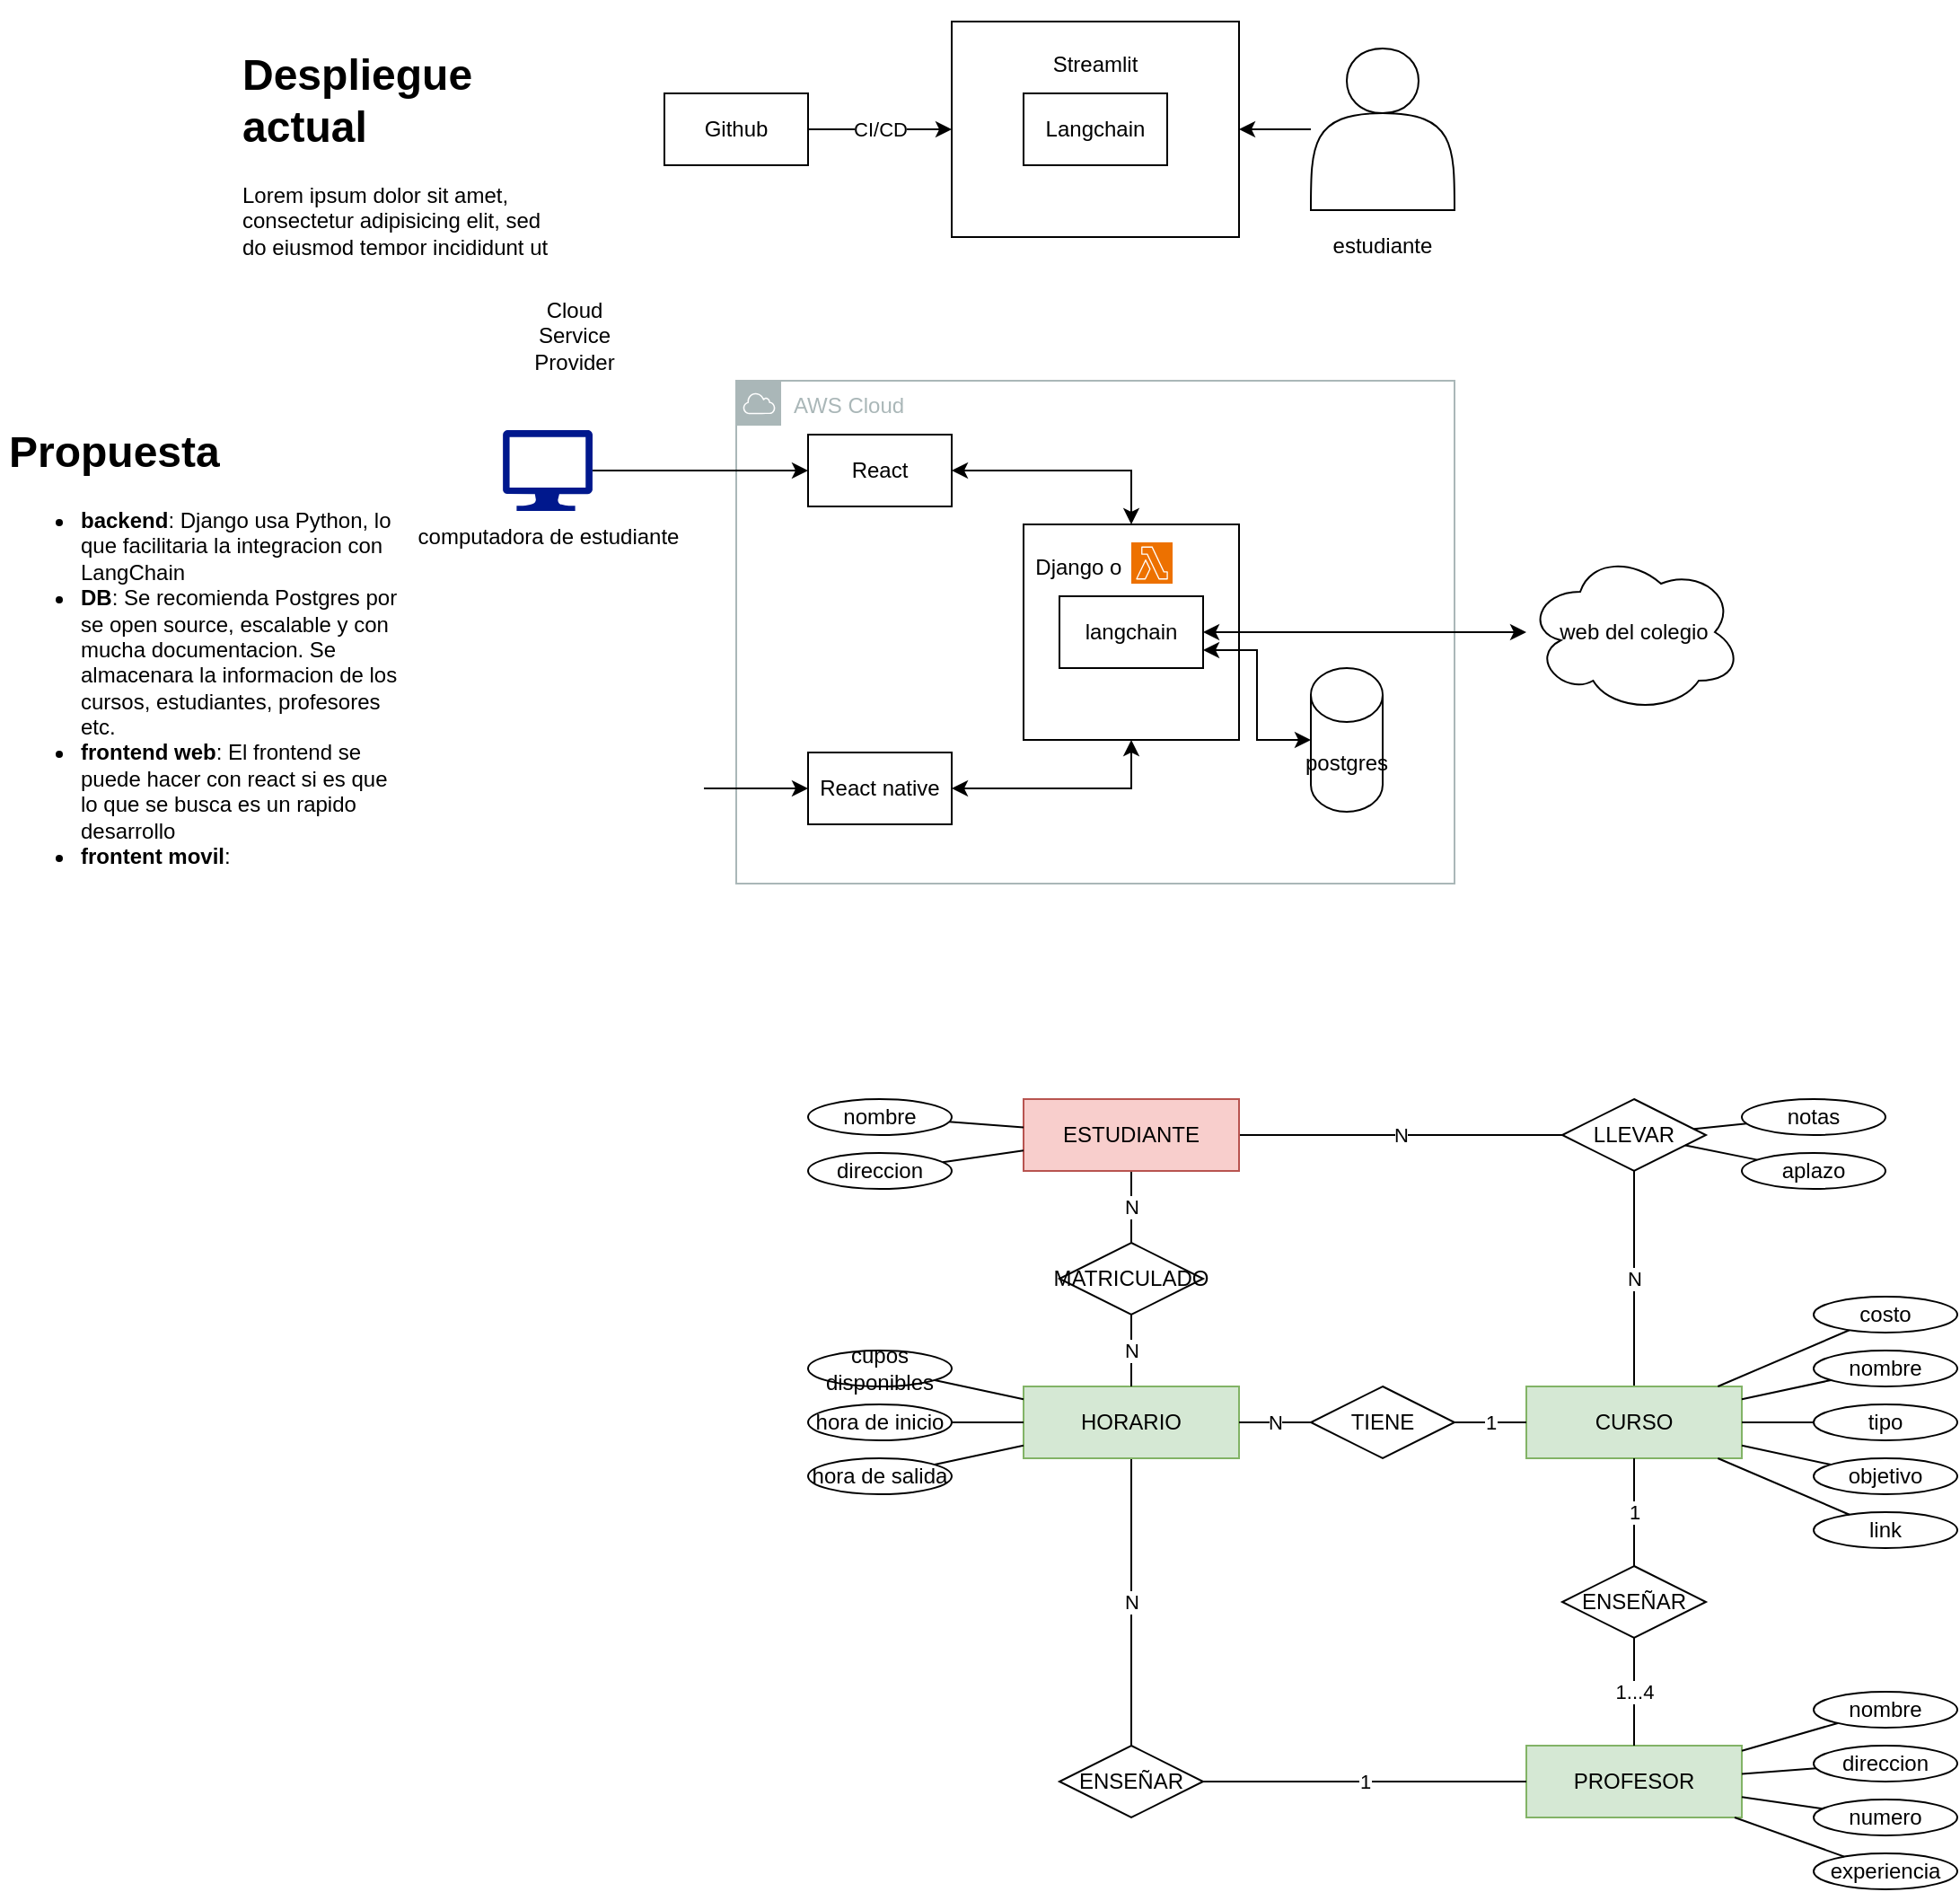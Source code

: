 <mxfile version="22.0.0" type="google">
  <diagram name="Página-1" id="psqRhZIrhIHAhzSFvJle">
    <mxGraphModel grid="1" page="1" gridSize="10" guides="1" tooltips="1" connect="1" arrows="1" fold="1" pageScale="1" pageWidth="827" pageHeight="1169" math="0" shadow="0">
      <root>
        <mxCell id="0" />
        <mxCell id="1" parent="0" />
        <mxCell id="H7zgwniXcIy4q0j4ltjJ-13" style="edgeStyle=orthogonalEdgeStyle;rounded=0;orthogonalLoop=1;jettySize=auto;html=1;" edge="1" parent="1" source="H7zgwniXcIy4q0j4ltjJ-12" target="H7zgwniXcIy4q0j4ltjJ-9">
          <mxGeometry relative="1" as="geometry" />
        </mxCell>
        <mxCell id="H7zgwniXcIy4q0j4ltjJ-9" value="Streamlit&lt;br&gt;&lt;br&gt;&lt;br&gt;&lt;br&gt;&lt;br&gt;&lt;br&gt;" style="rounded=0;whiteSpace=wrap;html=1;" vertex="1" parent="1">
          <mxGeometry x="200" y="80" width="160" height="120" as="geometry" />
        </mxCell>
        <mxCell id="BCzQsVzvlVJKyDwNN25u-61" value="AWS Cloud" style="sketch=0;outlineConnect=0;gradientColor=none;html=1;whiteSpace=wrap;fontSize=12;fontStyle=0;shape=mxgraph.aws4.group;grIcon=mxgraph.aws4.group_aws_cloud;strokeColor=#AAB7B8;fillColor=none;verticalAlign=top;align=left;spacingLeft=30;fontColor=#AAB7B8;dashed=0;" vertex="1" parent="1">
          <mxGeometry x="80" y="280" width="400" height="280" as="geometry" />
        </mxCell>
        <mxCell id="BCzQsVzvlVJKyDwNN25u-74" value="web del colegio" style="ellipse;shape=cloud;whiteSpace=wrap;html=1;" vertex="1" parent="1">
          <mxGeometry x="520" y="375" width="120" height="90" as="geometry" />
        </mxCell>
        <mxCell id="BCzQsVzvlVJKyDwNN25u-5" value="Django o&lt;span style=&quot;white-space: pre;&quot;&gt;&#x9;&lt;/span&gt;&lt;span style=&quot;white-space: pre;&quot;&gt;&#x9;&lt;/span&gt;&lt;span style=&quot;white-space: pre;&quot;&gt;&#x9;&lt;/span&gt;&lt;br&gt;&lt;br&gt;&lt;br&gt;&lt;br&gt;&lt;br&gt;&lt;br&gt;" style="rounded=0;whiteSpace=wrap;html=1;" vertex="1" parent="1">
          <mxGeometry x="240" y="360" width="120" height="120" as="geometry" />
        </mxCell>
        <mxCell id="BCzQsVzvlVJKyDwNN25u-2" value="Cloud Service Provider" style="text;html=1;strokeColor=none;fillColor=none;align=center;verticalAlign=middle;whiteSpace=wrap;rounded=0;" vertex="1" parent="1">
          <mxGeometry x="-40" y="240" width="60" height="30" as="geometry" />
        </mxCell>
        <mxCell id="BCzQsVzvlVJKyDwNN25u-60" style="edgeStyle=orthogonalEdgeStyle;rounded=0;orthogonalLoop=1;jettySize=auto;html=1;startArrow=classic;startFill=1;" edge="1" parent="1" source="BCzQsVzvlVJKyDwNN25u-3" target="BCzQsVzvlVJKyDwNN25u-5">
          <mxGeometry relative="1" as="geometry" />
        </mxCell>
        <mxCell id="BCzQsVzvlVJKyDwNN25u-3" value="React" style="rounded=0;whiteSpace=wrap;html=1;" vertex="1" parent="1">
          <mxGeometry x="120" y="310" width="80" height="40" as="geometry" />
        </mxCell>
        <mxCell id="BCzQsVzvlVJKyDwNN25u-66" style="edgeStyle=orthogonalEdgeStyle;rounded=0;orthogonalLoop=1;jettySize=auto;html=1;entryX=1;entryY=0.75;entryDx=0;entryDy=0;startArrow=classic;startFill=1;" edge="1" parent="1" source="BCzQsVzvlVJKyDwNN25u-4" target="BCzQsVzvlVJKyDwNN25u-62">
          <mxGeometry relative="1" as="geometry" />
        </mxCell>
        <mxCell id="BCzQsVzvlVJKyDwNN25u-4" value="postgres" style="shape=cylinder3;whiteSpace=wrap;html=1;boundedLbl=1;backgroundOutline=1;size=15;" vertex="1" parent="1">
          <mxGeometry x="400" y="440" width="40" height="80" as="geometry" />
        </mxCell>
        <mxCell id="BCzQsVzvlVJKyDwNN25u-6" value="&lt;h1&gt;Propuesta&lt;/h1&gt;&lt;p&gt;&lt;/p&gt;&lt;ul&gt;&lt;li&gt;&lt;b&gt;backend&lt;/b&gt;: Django usa Python, lo que facilitaria la integracion con LangChain&lt;/li&gt;&lt;li&gt;&lt;b&gt;DB&lt;/b&gt;: Se recomienda Postgres por se open source, escalable y con mucha documentacion. Se almacenara la informacion de los cursos, estudiantes, profesores etc.&lt;/li&gt;&lt;li&gt;&lt;b&gt;frontend web&lt;/b&gt;: El frontend se puede hacer con react si es que lo que se busca es un rapido desarrollo&lt;/li&gt;&lt;li&gt;&lt;b&gt;frontent movil&lt;/b&gt;:&lt;/li&gt;&lt;/ul&gt;&lt;p&gt;&lt;/p&gt;" style="text;html=1;strokeColor=none;fillColor=none;spacing=5;spacingTop=-20;whiteSpace=wrap;overflow=hidden;rounded=0;" vertex="1" parent="1">
          <mxGeometry x="-330" y="300" width="230" height="270" as="geometry" />
        </mxCell>
        <mxCell id="BCzQsVzvlVJKyDwNN25u-11" value="N" style="edgeStyle=orthogonalEdgeStyle;rounded=0;orthogonalLoop=1;jettySize=auto;html=1;endArrow=none;endFill=0;" edge="1" parent="1" source="BCzQsVzvlVJKyDwNN25u-8" target="BCzQsVzvlVJKyDwNN25u-9">
          <mxGeometry relative="1" as="geometry" />
        </mxCell>
        <mxCell id="BCzQsVzvlVJKyDwNN25u-38" value="N" style="edgeStyle=orthogonalEdgeStyle;rounded=0;orthogonalLoop=1;jettySize=auto;html=1;endArrow=none;endFill=0;" edge="1" parent="1" source="BCzQsVzvlVJKyDwNN25u-8" target="BCzQsVzvlVJKyDwNN25u-37">
          <mxGeometry relative="1" as="geometry" />
        </mxCell>
        <mxCell id="BCzQsVzvlVJKyDwNN25u-8" value="ESTUDIANTE" style="rounded=0;whiteSpace=wrap;html=1;fillColor=#f8cecc;strokeColor=#b85450;" vertex="1" parent="1">
          <mxGeometry x="240" y="680" width="120" height="40" as="geometry" />
        </mxCell>
        <mxCell id="BCzQsVzvlVJKyDwNN25u-12" value="N" style="edgeStyle=orthogonalEdgeStyle;rounded=0;orthogonalLoop=1;jettySize=auto;html=1;endArrow=none;endFill=0;" edge="1" parent="1" source="BCzQsVzvlVJKyDwNN25u-9" target="BCzQsVzvlVJKyDwNN25u-10">
          <mxGeometry relative="1" as="geometry" />
        </mxCell>
        <mxCell id="BCzQsVzvlVJKyDwNN25u-9" value="LLEVAR" style="rhombus;whiteSpace=wrap;html=1;" vertex="1" parent="1">
          <mxGeometry x="540" y="680" width="80" height="40" as="geometry" />
        </mxCell>
        <mxCell id="BCzQsVzvlVJKyDwNN25u-10" value="CURSO" style="rounded=0;whiteSpace=wrap;html=1;strokeColor=#82b366;fillColor=#d5e8d4;" vertex="1" parent="1">
          <mxGeometry x="520" y="840" width="120" height="40" as="geometry" />
        </mxCell>
        <mxCell id="BCzQsVzvlVJKyDwNN25u-20" style="rounded=0;orthogonalLoop=1;jettySize=auto;html=1;endArrow=none;endFill=0;" edge="1" parent="1" source="BCzQsVzvlVJKyDwNN25u-13" target="BCzQsVzvlVJKyDwNN25u-8">
          <mxGeometry relative="1" as="geometry" />
        </mxCell>
        <mxCell id="BCzQsVzvlVJKyDwNN25u-13" value="nombre" style="ellipse;whiteSpace=wrap;html=1;" vertex="1" parent="1">
          <mxGeometry x="120" y="680" width="80" height="20" as="geometry" />
        </mxCell>
        <mxCell id="BCzQsVzvlVJKyDwNN25u-14" value="link" style="ellipse;whiteSpace=wrap;html=1;" vertex="1" parent="1">
          <mxGeometry x="680" y="910" width="80" height="20" as="geometry" />
        </mxCell>
        <mxCell id="BCzQsVzvlVJKyDwNN25u-15" value="direccion" style="ellipse;whiteSpace=wrap;html=1;" vertex="1" parent="1">
          <mxGeometry x="120" y="710" width="80" height="20" as="geometry" />
        </mxCell>
        <mxCell id="BCzQsVzvlVJKyDwNN25u-16" value="PROFESOR" style="rounded=0;whiteSpace=wrap;html=1;fillColor=#d5e8d4;strokeColor=#82b366;" vertex="1" parent="1">
          <mxGeometry x="520" y="1040" width="120" height="40" as="geometry" />
        </mxCell>
        <mxCell id="BCzQsVzvlVJKyDwNN25u-18" value="1" style="edgeStyle=orthogonalEdgeStyle;rounded=0;orthogonalLoop=1;jettySize=auto;html=1;endArrow=none;endFill=0;" edge="1" parent="1" source="BCzQsVzvlVJKyDwNN25u-17" target="BCzQsVzvlVJKyDwNN25u-10">
          <mxGeometry relative="1" as="geometry" />
        </mxCell>
        <mxCell id="BCzQsVzvlVJKyDwNN25u-17" value="ENSEÑAR" style="rhombus;whiteSpace=wrap;html=1;" vertex="1" parent="1">
          <mxGeometry x="540" y="940" width="80" height="40" as="geometry" />
        </mxCell>
        <mxCell id="BCzQsVzvlVJKyDwNN25u-19" value="1...4" style="edgeStyle=orthogonalEdgeStyle;rounded=0;orthogonalLoop=1;jettySize=auto;html=1;endArrow=none;endFill=0;" edge="1" parent="1" source="BCzQsVzvlVJKyDwNN25u-16" target="BCzQsVzvlVJKyDwNN25u-17">
          <mxGeometry relative="1" as="geometry" />
        </mxCell>
        <mxCell id="BCzQsVzvlVJKyDwNN25u-21" style="rounded=0;orthogonalLoop=1;jettySize=auto;html=1;endArrow=none;endFill=0;" edge="1" parent="1" source="BCzQsVzvlVJKyDwNN25u-10" target="BCzQsVzvlVJKyDwNN25u-23">
          <mxGeometry relative="1" as="geometry">
            <mxPoint x="210" y="755" as="sourcePoint" />
            <mxPoint x="331" y="760" as="targetPoint" />
          </mxGeometry>
        </mxCell>
        <mxCell id="BCzQsVzvlVJKyDwNN25u-22" style="rounded=0;orthogonalLoop=1;jettySize=auto;html=1;endArrow=none;endFill=0;" edge="1" parent="1" source="BCzQsVzvlVJKyDwNN25u-14" target="BCzQsVzvlVJKyDwNN25u-10">
          <mxGeometry relative="1" as="geometry">
            <mxPoint x="179" y="712" as="sourcePoint" />
            <mxPoint x="300" y="717" as="targetPoint" />
          </mxGeometry>
        </mxCell>
        <mxCell id="BCzQsVzvlVJKyDwNN25u-23" value="nombre" style="ellipse;whiteSpace=wrap;html=1;" vertex="1" parent="1">
          <mxGeometry x="680" y="820" width="80" height="20" as="geometry" />
        </mxCell>
        <mxCell id="BCzQsVzvlVJKyDwNN25u-24" style="rounded=0;orthogonalLoop=1;jettySize=auto;html=1;endArrow=none;endFill=0;" edge="1" parent="1" source="BCzQsVzvlVJKyDwNN25u-15" target="BCzQsVzvlVJKyDwNN25u-8">
          <mxGeometry relative="1" as="geometry">
            <mxPoint x="169" y="702" as="sourcePoint" />
            <mxPoint x="290" y="707" as="targetPoint" />
          </mxGeometry>
        </mxCell>
        <mxCell id="BCzQsVzvlVJKyDwNN25u-26" value="tipo" style="ellipse;whiteSpace=wrap;html=1;" vertex="1" parent="1">
          <mxGeometry x="680" y="850" width="80" height="20" as="geometry" />
        </mxCell>
        <mxCell id="BCzQsVzvlVJKyDwNN25u-28" style="rounded=0;orthogonalLoop=1;jettySize=auto;html=1;endArrow=none;endFill=0;" edge="1" parent="1" source="BCzQsVzvlVJKyDwNN25u-10" target="BCzQsVzvlVJKyDwNN25u-26">
          <mxGeometry relative="1" as="geometry">
            <mxPoint x="650" y="803" as="sourcePoint" />
            <mxPoint x="700" y="813" as="targetPoint" />
          </mxGeometry>
        </mxCell>
        <mxCell id="BCzQsVzvlVJKyDwNN25u-42" value="N" style="edgeStyle=orthogonalEdgeStyle;rounded=0;orthogonalLoop=1;jettySize=auto;html=1;endArrow=none;endFill=0;" edge="1" parent="1" source="BCzQsVzvlVJKyDwNN25u-30" target="BCzQsVzvlVJKyDwNN25u-40">
          <mxGeometry relative="1" as="geometry" />
        </mxCell>
        <mxCell id="BCzQsVzvlVJKyDwNN25u-30" value="HORARIO" style="rounded=0;whiteSpace=wrap;html=1;strokeColor=#82b366;fillColor=#d5e8d4;" vertex="1" parent="1">
          <mxGeometry x="240" y="840" width="120" height="40" as="geometry" />
        </mxCell>
        <mxCell id="BCzQsVzvlVJKyDwNN25u-31" value="cupos disponibles" style="ellipse;whiteSpace=wrap;html=1;" vertex="1" parent="1">
          <mxGeometry x="120" y="820" width="80" height="20" as="geometry" />
        </mxCell>
        <mxCell id="BCzQsVzvlVJKyDwNN25u-32" style="rounded=0;orthogonalLoop=1;jettySize=auto;html=1;endArrow=none;endFill=0;" edge="1" parent="1" source="BCzQsVzvlVJKyDwNN25u-31" target="BCzQsVzvlVJKyDwNN25u-30">
          <mxGeometry relative="1" as="geometry">
            <mxPoint x="229" y="718" as="sourcePoint" />
            <mxPoint x="290" y="714" as="targetPoint" />
          </mxGeometry>
        </mxCell>
        <mxCell id="BCzQsVzvlVJKyDwNN25u-34" value="1" style="edgeStyle=orthogonalEdgeStyle;rounded=0;orthogonalLoop=1;jettySize=auto;html=1;endArrow=none;endFill=0;" edge="1" parent="1" source="BCzQsVzvlVJKyDwNN25u-33" target="BCzQsVzvlVJKyDwNN25u-10">
          <mxGeometry relative="1" as="geometry" />
        </mxCell>
        <mxCell id="BCzQsVzvlVJKyDwNN25u-35" value="N" style="edgeStyle=orthogonalEdgeStyle;rounded=0;orthogonalLoop=1;jettySize=auto;html=1;endArrow=none;endFill=0;" edge="1" parent="1" source="BCzQsVzvlVJKyDwNN25u-33" target="BCzQsVzvlVJKyDwNN25u-30">
          <mxGeometry relative="1" as="geometry" />
        </mxCell>
        <mxCell id="BCzQsVzvlVJKyDwNN25u-33" value="TIENE" style="rhombus;whiteSpace=wrap;html=1;" vertex="1" parent="1">
          <mxGeometry x="400" y="840" width="80" height="40" as="geometry" />
        </mxCell>
        <mxCell id="BCzQsVzvlVJKyDwNN25u-39" value="N" style="edgeStyle=orthogonalEdgeStyle;rounded=0;orthogonalLoop=1;jettySize=auto;html=1;endArrow=none;endFill=0;" edge="1" parent="1" source="BCzQsVzvlVJKyDwNN25u-37" target="BCzQsVzvlVJKyDwNN25u-30">
          <mxGeometry relative="1" as="geometry" />
        </mxCell>
        <mxCell id="BCzQsVzvlVJKyDwNN25u-37" value="MATRICULADO" style="rhombus;whiteSpace=wrap;html=1;" vertex="1" parent="1">
          <mxGeometry x="260" y="760" width="80" height="40" as="geometry" />
        </mxCell>
        <mxCell id="BCzQsVzvlVJKyDwNN25u-41" value="1" style="edgeStyle=orthogonalEdgeStyle;rounded=0;orthogonalLoop=1;jettySize=auto;html=1;endArrow=none;endFill=0;" edge="1" parent="1" source="BCzQsVzvlVJKyDwNN25u-40" target="BCzQsVzvlVJKyDwNN25u-16">
          <mxGeometry relative="1" as="geometry" />
        </mxCell>
        <mxCell id="BCzQsVzvlVJKyDwNN25u-40" value="ENSEÑAR" style="rhombus;whiteSpace=wrap;html=1;" vertex="1" parent="1">
          <mxGeometry x="260" y="1040" width="80" height="40" as="geometry" />
        </mxCell>
        <mxCell id="BCzQsVzvlVJKyDwNN25u-44" style="rounded=0;orthogonalLoop=1;jettySize=auto;html=1;endArrow=none;endFill=0;" edge="1" parent="1" source="BCzQsVzvlVJKyDwNN25u-43" target="BCzQsVzvlVJKyDwNN25u-16">
          <mxGeometry relative="1" as="geometry" />
        </mxCell>
        <mxCell id="BCzQsVzvlVJKyDwNN25u-43" value="nombre" style="ellipse;whiteSpace=wrap;html=1;" vertex="1" parent="1">
          <mxGeometry x="680" y="1010" width="80" height="20" as="geometry" />
        </mxCell>
        <mxCell id="BCzQsVzvlVJKyDwNN25u-45" value="direccion" style="ellipse;whiteSpace=wrap;html=1;" vertex="1" parent="1">
          <mxGeometry x="680" y="1040" width="80" height="20" as="geometry" />
        </mxCell>
        <mxCell id="BCzQsVzvlVJKyDwNN25u-46" value="numero" style="ellipse;whiteSpace=wrap;html=1;" vertex="1" parent="1">
          <mxGeometry x="680" y="1070" width="80" height="20" as="geometry" />
        </mxCell>
        <mxCell id="BCzQsVzvlVJKyDwNN25u-47" style="rounded=0;orthogonalLoop=1;jettySize=auto;html=1;endArrow=none;endFill=0;" edge="1" parent="1" source="BCzQsVzvlVJKyDwNN25u-45" target="BCzQsVzvlVJKyDwNN25u-16">
          <mxGeometry relative="1" as="geometry">
            <mxPoint x="513" y="1090" as="sourcePoint" />
            <mxPoint x="484" y="1050" as="targetPoint" />
          </mxGeometry>
        </mxCell>
        <mxCell id="BCzQsVzvlVJKyDwNN25u-48" style="rounded=0;orthogonalLoop=1;jettySize=auto;html=1;endArrow=none;endFill=0;" edge="1" parent="1" source="BCzQsVzvlVJKyDwNN25u-46" target="BCzQsVzvlVJKyDwNN25u-16">
          <mxGeometry relative="1" as="geometry">
            <mxPoint x="515" y="1120" as="sourcePoint" />
            <mxPoint x="480" y="1050" as="targetPoint" />
          </mxGeometry>
        </mxCell>
        <mxCell id="BCzQsVzvlVJKyDwNN25u-53" style="rounded=0;orthogonalLoop=1;jettySize=auto;html=1;endArrow=none;endFill=0;" edge="1" parent="1" source="BCzQsVzvlVJKyDwNN25u-50" target="BCzQsVzvlVJKyDwNN25u-10">
          <mxGeometry relative="1" as="geometry" />
        </mxCell>
        <mxCell id="BCzQsVzvlVJKyDwNN25u-50" value="costo" style="ellipse;whiteSpace=wrap;html=1;" vertex="1" parent="1">
          <mxGeometry x="680" y="790" width="80" height="20" as="geometry" />
        </mxCell>
        <mxCell id="BCzQsVzvlVJKyDwNN25u-52" style="rounded=0;orthogonalLoop=1;jettySize=auto;html=1;endArrow=none;endFill=0;" edge="1" parent="1" source="BCzQsVzvlVJKyDwNN25u-51" target="BCzQsVzvlVJKyDwNN25u-10">
          <mxGeometry relative="1" as="geometry" />
        </mxCell>
        <mxCell id="BCzQsVzvlVJKyDwNN25u-51" value="objetivo" style="ellipse;whiteSpace=wrap;html=1;" vertex="1" parent="1">
          <mxGeometry x="680" y="880" width="80" height="20" as="geometry" />
        </mxCell>
        <mxCell id="BCzQsVzvlVJKyDwNN25u-54" value="hora de inicio" style="ellipse;whiteSpace=wrap;html=1;" vertex="1" parent="1">
          <mxGeometry x="120" y="850" width="80" height="20" as="geometry" />
        </mxCell>
        <mxCell id="BCzQsVzvlVJKyDwNN25u-55" style="rounded=0;orthogonalLoop=1;jettySize=auto;html=1;endArrow=none;endFill=0;" edge="1" parent="1" source="BCzQsVzvlVJKyDwNN25u-54" target="BCzQsVzvlVJKyDwNN25u-30">
          <mxGeometry relative="1" as="geometry">
            <mxPoint x="229" y="748" as="sourcePoint" />
            <mxPoint x="220" y="930" as="targetPoint" />
          </mxGeometry>
        </mxCell>
        <mxCell id="BCzQsVzvlVJKyDwNN25u-56" value="hora de salida" style="ellipse;whiteSpace=wrap;html=1;" vertex="1" parent="1">
          <mxGeometry x="120" y="880" width="80" height="20" as="geometry" />
        </mxCell>
        <mxCell id="BCzQsVzvlVJKyDwNN25u-57" style="rounded=0;orthogonalLoop=1;jettySize=auto;html=1;endArrow=none;endFill=0;" edge="1" parent="1" source="BCzQsVzvlVJKyDwNN25u-56" target="BCzQsVzvlVJKyDwNN25u-30">
          <mxGeometry relative="1" as="geometry">
            <mxPoint x="229" y="788" as="sourcePoint" />
            <mxPoint x="240" y="953" as="targetPoint" />
          </mxGeometry>
        </mxCell>
        <mxCell id="BCzQsVzvlVJKyDwNN25u-58" value="experiencia" style="ellipse;whiteSpace=wrap;html=1;" vertex="1" parent="1">
          <mxGeometry x="680" y="1100" width="80" height="20" as="geometry" />
        </mxCell>
        <mxCell id="BCzQsVzvlVJKyDwNN25u-59" style="rounded=0;orthogonalLoop=1;jettySize=auto;html=1;endArrow=none;endFill=0;" edge="1" parent="1" source="BCzQsVzvlVJKyDwNN25u-58" target="BCzQsVzvlVJKyDwNN25u-16">
          <mxGeometry relative="1" as="geometry">
            <mxPoint x="562" y="1150" as="sourcePoint" />
            <mxPoint x="485" y="1050" as="targetPoint" />
          </mxGeometry>
        </mxCell>
        <mxCell id="BCzQsVzvlVJKyDwNN25u-65" style="edgeStyle=orthogonalEdgeStyle;rounded=0;orthogonalLoop=1;jettySize=auto;html=1;startArrow=classic;startFill=1;" edge="1" parent="1" source="BCzQsVzvlVJKyDwNN25u-62" target="BCzQsVzvlVJKyDwNN25u-74">
          <mxGeometry relative="1" as="geometry">
            <mxPoint x="560.053" y="280" as="targetPoint" />
          </mxGeometry>
        </mxCell>
        <mxCell id="BCzQsVzvlVJKyDwNN25u-62" value="langchain" style="rounded=0;whiteSpace=wrap;html=1;" vertex="1" parent="1">
          <mxGeometry x="260" y="400" width="80" height="40" as="geometry" />
        </mxCell>
        <mxCell id="BCzQsVzvlVJKyDwNN25u-64" value="" style="sketch=0;points=[[0,0,0],[0.25,0,0],[0.5,0,0],[0.75,0,0],[1,0,0],[0,1,0],[0.25,1,0],[0.5,1,0],[0.75,1,0],[1,1,0],[0,0.25,0],[0,0.5,0],[0,0.75,0],[1,0.25,0],[1,0.5,0],[1,0.75,0]];outlineConnect=0;fontColor=#232F3E;fillColor=#ED7100;strokeColor=#ffffff;dashed=0;verticalLabelPosition=bottom;verticalAlign=top;align=center;html=1;fontSize=12;fontStyle=0;aspect=fixed;shape=mxgraph.aws4.resourceIcon;resIcon=mxgraph.aws4.lambda;" vertex="1" parent="1">
          <mxGeometry x="300" y="370" width="23" height="23" as="geometry" />
        </mxCell>
        <mxCell id="BCzQsVzvlVJKyDwNN25u-67" value="React native" style="rounded=0;whiteSpace=wrap;html=1;" vertex="1" parent="1">
          <mxGeometry x="120" y="487" width="80" height="40" as="geometry" />
        </mxCell>
        <mxCell id="BCzQsVzvlVJKyDwNN25u-68" style="edgeStyle=orthogonalEdgeStyle;rounded=0;orthogonalLoop=1;jettySize=auto;html=1;startArrow=classic;startFill=1;" edge="1" parent="1" source="BCzQsVzvlVJKyDwNN25u-67" target="BCzQsVzvlVJKyDwNN25u-5">
          <mxGeometry relative="1" as="geometry">
            <mxPoint x="170" y="390" as="sourcePoint" />
            <mxPoint x="250" y="430" as="targetPoint" />
          </mxGeometry>
        </mxCell>
        <mxCell id="BCzQsVzvlVJKyDwNN25u-73" style="edgeStyle=orthogonalEdgeStyle;rounded=0;orthogonalLoop=1;jettySize=auto;html=1;" edge="1" parent="1" source="BCzQsVzvlVJKyDwNN25u-70" target="BCzQsVzvlVJKyDwNN25u-67">
          <mxGeometry relative="1" as="geometry" />
        </mxCell>
        <mxCell id="BCzQsVzvlVJKyDwNN25u-70" value="" style="shape=image;html=1;verticalAlign=top;verticalLabelPosition=bottom;labelBackgroundColor=#ffffff;imageAspect=0;aspect=fixed;image=https://cdn1.iconfinder.com/data/icons/material-core/24/settings-cell-128.png" vertex="1" parent="1">
          <mxGeometry x="8" y="480" width="54" height="54" as="geometry" />
        </mxCell>
        <mxCell id="BCzQsVzvlVJKyDwNN25u-72" style="edgeStyle=orthogonalEdgeStyle;rounded=0;orthogonalLoop=1;jettySize=auto;html=1;" edge="1" parent="1" source="BCzQsVzvlVJKyDwNN25u-71" target="BCzQsVzvlVJKyDwNN25u-3">
          <mxGeometry relative="1" as="geometry" />
        </mxCell>
        <mxCell id="BCzQsVzvlVJKyDwNN25u-71" value="computadora de estudiante" style="sketch=0;aspect=fixed;pointerEvents=1;shadow=0;dashed=0;html=1;strokeColor=none;labelPosition=center;verticalLabelPosition=bottom;verticalAlign=top;align=center;fillColor=#00188D;shape=mxgraph.azure.computer" vertex="1" parent="1">
          <mxGeometry x="-50" y="307.5" width="50" height="45" as="geometry" />
        </mxCell>
        <mxCell id="H7zgwniXcIy4q0j4ltjJ-5" style="rounded=0;orthogonalLoop=1;jettySize=auto;html=1;endArrow=none;endFill=0;" edge="1" parent="1" source="H7zgwniXcIy4q0j4ltjJ-6" target="BCzQsVzvlVJKyDwNN25u-9">
          <mxGeometry relative="1" as="geometry">
            <mxPoint x="627" y="690" as="targetPoint" />
          </mxGeometry>
        </mxCell>
        <mxCell id="H7zgwniXcIy4q0j4ltjJ-6" value="notas" style="ellipse;whiteSpace=wrap;html=1;" vertex="1" parent="1">
          <mxGeometry x="640" y="680" width="80" height="20" as="geometry" />
        </mxCell>
        <mxCell id="H7zgwniXcIy4q0j4ltjJ-7" value="Langchain" style="rounded=0;whiteSpace=wrap;html=1;" vertex="1" parent="1">
          <mxGeometry x="240" y="120" width="80" height="40" as="geometry" />
        </mxCell>
        <mxCell id="H7zgwniXcIy4q0j4ltjJ-11" value="CI/CD" style="edgeStyle=orthogonalEdgeStyle;rounded=0;orthogonalLoop=1;jettySize=auto;html=1;" edge="1" parent="1" source="H7zgwniXcIy4q0j4ltjJ-10" target="H7zgwniXcIy4q0j4ltjJ-9">
          <mxGeometry relative="1" as="geometry" />
        </mxCell>
        <mxCell id="H7zgwniXcIy4q0j4ltjJ-10" value="Github" style="rounded=0;whiteSpace=wrap;html=1;" vertex="1" parent="1">
          <mxGeometry x="40" y="120" width="80" height="40" as="geometry" />
        </mxCell>
        <mxCell id="H7zgwniXcIy4q0j4ltjJ-12" value="&lt;br&gt;&lt;br&gt;&lt;br&gt;&lt;br&gt;&lt;br&gt;&lt;br&gt;&lt;br&gt;&lt;br&gt;&lt;br&gt;estudiante" style="shape=actor;whiteSpace=wrap;html=1;" vertex="1" parent="1">
          <mxGeometry x="400" y="95" width="80" height="90" as="geometry" />
        </mxCell>
        <mxCell id="H7zgwniXcIy4q0j4ltjJ-14" value="&lt;h1&gt;Despliegue actual&lt;/h1&gt;&lt;p&gt;Lorem ipsum dolor sit amet, consectetur adipisicing elit, sed do eiusmod tempor incididunt ut labore et dolore magna aliqua.&lt;/p&gt;" style="text;html=1;strokeColor=none;fillColor=none;spacing=5;spacingTop=-20;whiteSpace=wrap;overflow=hidden;rounded=0;" vertex="1" parent="1">
          <mxGeometry x="-200" y="90" width="190" height="120" as="geometry" />
        </mxCell>
        <mxCell id="H7zgwniXcIy4q0j4ltjJ-16" style="rounded=0;orthogonalLoop=1;jettySize=auto;html=1;endArrow=none;endFill=0;" edge="1" parent="1" source="H7zgwniXcIy4q0j4ltjJ-17" target="BCzQsVzvlVJKyDwNN25u-9">
          <mxGeometry relative="1" as="geometry">
            <mxPoint x="600" y="720" as="targetPoint" />
          </mxGeometry>
        </mxCell>
        <mxCell id="H7zgwniXcIy4q0j4ltjJ-17" value="aplazo" style="ellipse;whiteSpace=wrap;html=1;" vertex="1" parent="1">
          <mxGeometry x="640" y="710" width="80" height="20" as="geometry" />
        </mxCell>
      </root>
    </mxGraphModel>
  </diagram>
</mxfile>
